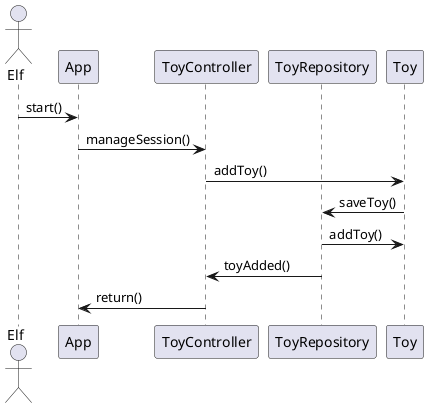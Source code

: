 @startuml SantaProjectSe 
actor Elf
participant App
participant ToyController
participant ToyRepository
participant Toy

Elf -> App : start()
App -> ToyController : manageSession()
ToyController -> Toy : addToy()
Toy -> ToyRepository : saveToy()
ToyRepository -> Toy : addToy()
ToyRepository -> ToyController : toyAdded()
ToyController -> App : return()
@enduml
